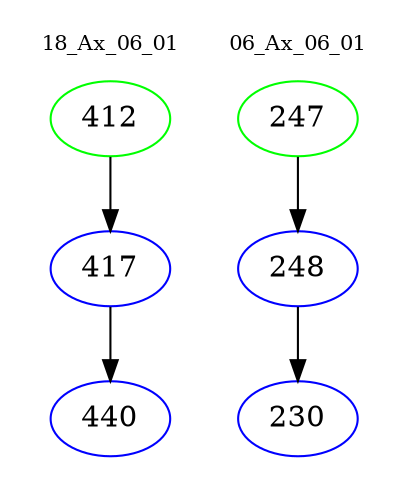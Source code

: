 digraph{
subgraph cluster_0 {
color = white
label = "18_Ax_06_01";
fontsize=10;
T0_412 [label="412", color="green"]
T0_412 -> T0_417 [color="black"]
T0_417 [label="417", color="blue"]
T0_417 -> T0_440 [color="black"]
T0_440 [label="440", color="blue"]
}
subgraph cluster_1 {
color = white
label = "06_Ax_06_01";
fontsize=10;
T1_247 [label="247", color="green"]
T1_247 -> T1_248 [color="black"]
T1_248 [label="248", color="blue"]
T1_248 -> T1_230 [color="black"]
T1_230 [label="230", color="blue"]
}
}
